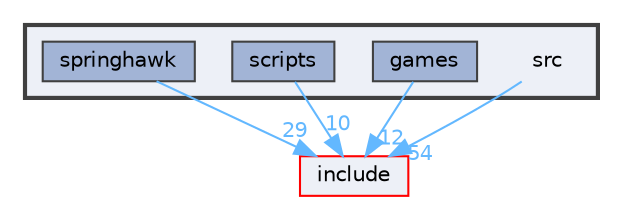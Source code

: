 digraph "E:/Code/Skola/Su/CProg/CProg-Project/src"
{
 // LATEX_PDF_SIZE
  bgcolor="transparent";
  edge [fontname=Helvetica,fontsize=10,labelfontname=Helvetica,labelfontsize=10];
  node [fontname=Helvetica,fontsize=10,shape=box,height=0.2,width=0.4];
  compound=true
  subgraph clusterdir_68267d1309a1af8e8297ef4c3efbcdba {
    graph [ bgcolor="#edf0f7", pencolor="grey25", label="", fontname=Helvetica,fontsize=10 style="filled,bold", URL="dir_68267d1309a1af8e8297ef4c3efbcdba.html",tooltip=""]
    dir_68267d1309a1af8e8297ef4c3efbcdba [shape=plaintext, label="src"];
  dir_d9eeba7fcd46cce1ce5f60ce1e4f4e43 [label="games", fillcolor="#a2b4d6", color="grey25", style="filled", URL="dir_d9eeba7fcd46cce1ce5f60ce1e4f4e43.html",tooltip=""];
  dir_634e799a3947388232110823971192a8 [label="scripts", fillcolor="#a2b4d6", color="grey25", style="filled", URL="dir_634e799a3947388232110823971192a8.html",tooltip=""];
  dir_3ab65a880eedb64f4bf2f395c8ae19cf [label="springhawk", fillcolor="#a2b4d6", color="grey25", style="filled", URL="dir_3ab65a880eedb64f4bf2f395c8ae19cf.html",tooltip=""];
  }
  dir_d44c64559bbebec7f509842c48db8b23 [label="include", fillcolor="#edf0f7", color="red", style="filled", URL="dir_d44c64559bbebec7f509842c48db8b23.html",tooltip=""];
  dir_68267d1309a1af8e8297ef4c3efbcdba->dir_d44c64559bbebec7f509842c48db8b23 [headlabel="54", labeldistance=1.5 headhref="dir_000041_000028.html" href="dir_000041_000028.html" color="steelblue1" fontcolor="steelblue1"];
  dir_d9eeba7fcd46cce1ce5f60ce1e4f4e43->dir_d44c64559bbebec7f509842c48db8b23 [headlabel="12", labeldistance=1.5 headhref="dir_000027_000028.html" href="dir_000027_000028.html" color="steelblue1" fontcolor="steelblue1"];
  dir_634e799a3947388232110823971192a8->dir_d44c64559bbebec7f509842c48db8b23 [headlabel="10", labeldistance=1.5 headhref="dir_000037_000028.html" href="dir_000037_000028.html" color="steelblue1" fontcolor="steelblue1"];
  dir_3ab65a880eedb64f4bf2f395c8ae19cf->dir_d44c64559bbebec7f509842c48db8b23 [headlabel="29", labeldistance=1.5 headhref="dir_000040_000028.html" href="dir_000040_000028.html" color="steelblue1" fontcolor="steelblue1"];
}
